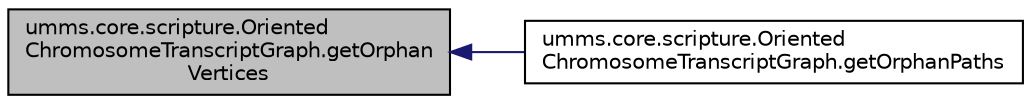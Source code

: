 digraph "umms.core.scripture.OrientedChromosomeTranscriptGraph.getOrphanVertices"
{
  edge [fontname="Helvetica",fontsize="10",labelfontname="Helvetica",labelfontsize="10"];
  node [fontname="Helvetica",fontsize="10",shape=record];
  rankdir="LR";
  Node1 [label="umms.core.scripture.Oriented\lChromosomeTranscriptGraph.getOrphan\lVertices",height=0.2,width=0.4,color="black", fillcolor="grey75", style="filled" fontcolor="black"];
  Node1 -> Node2 [dir="back",color="midnightblue",fontsize="10",style="solid",fontname="Helvetica"];
  Node2 [label="umms.core.scripture.Oriented\lChromosomeTranscriptGraph.getOrphanPaths",height=0.2,width=0.4,color="black", fillcolor="white", style="filled",URL="$classumms_1_1core_1_1scripture_1_1_oriented_chromosome_transcript_graph.html#a4d84a0c47daf982d58aa6057531e0294"];
}
